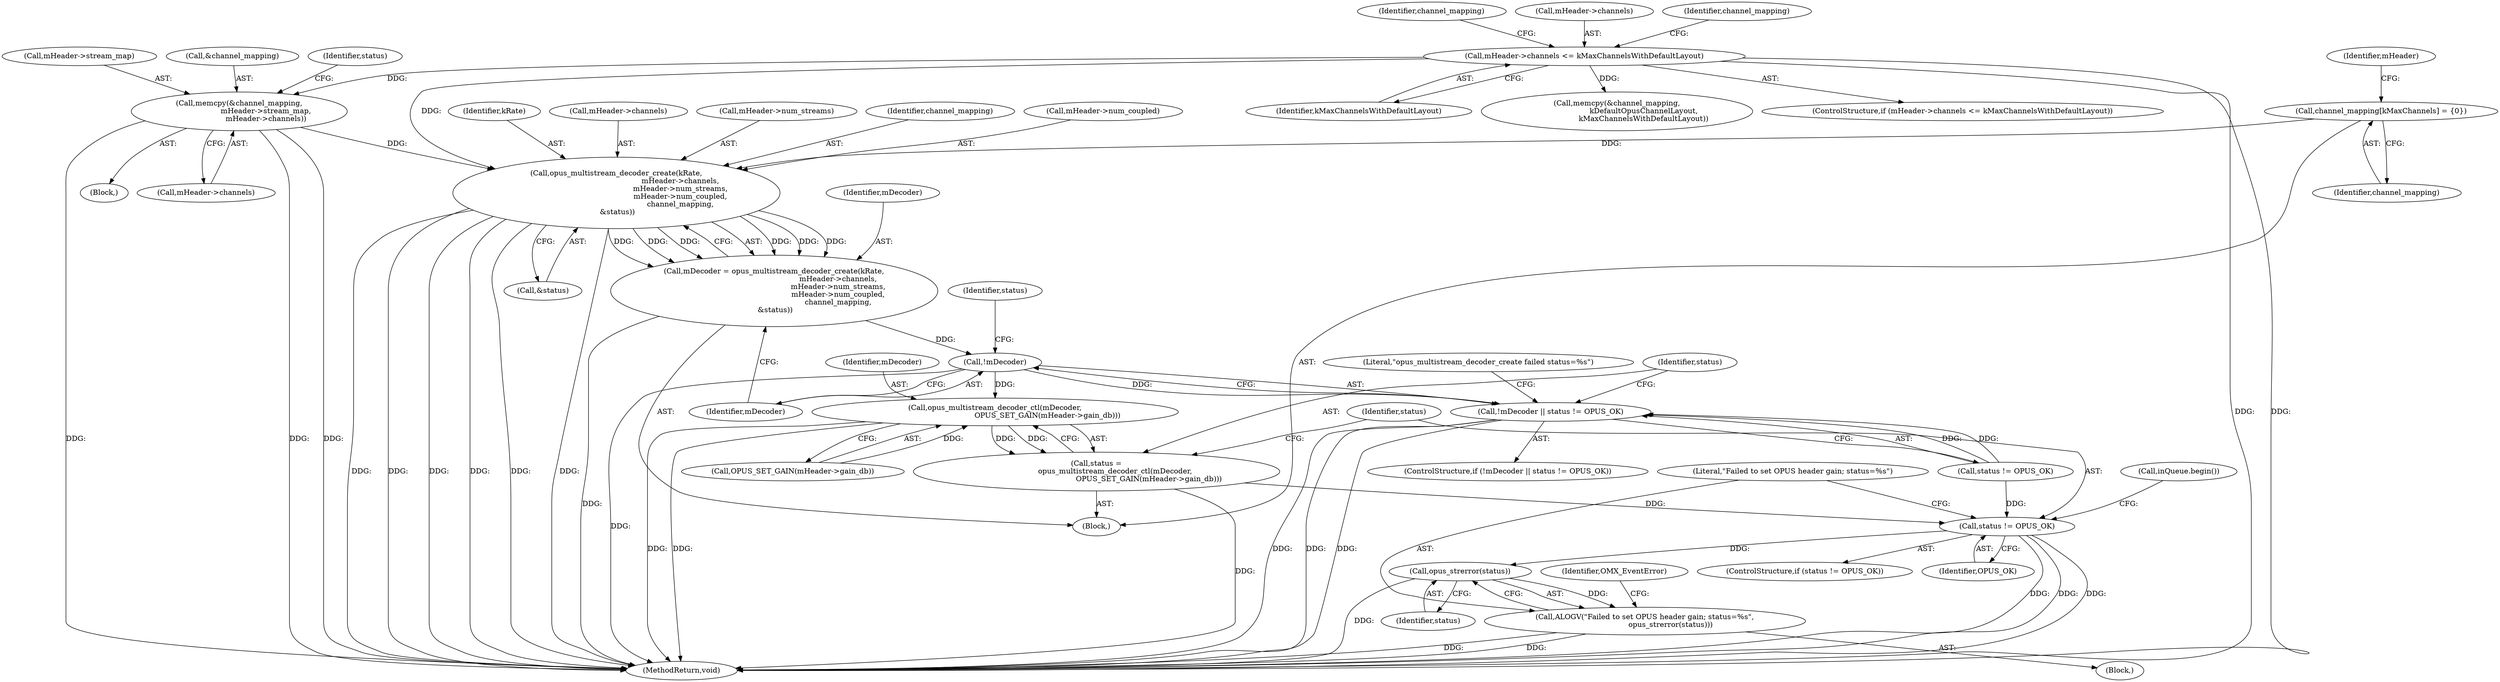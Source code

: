 digraph "0_Android_4e32001e4196f39ddd0b86686ae0231c8f5ed944@API" {
"1000221" [label="(Call,opus_multistream_decoder_create(kRate,\n                                                       mHeader->channels,\n                                                       mHeader->num_streams,\n                                                       mHeader->num_coupled,\n                                                       channel_mapping,\n &status))"];
"1000193" [label="(Call,mHeader->channels <= kMaxChannelsWithDefaultLayout)"];
"1000206" [label="(Call,memcpy(&channel_mapping,\n                       mHeader->stream_map,\n                       mHeader->channels))"];
"1000190" [label="(Call,channel_mapping[kMaxChannels] = {0})"];
"1000219" [label="(Call,mDecoder = opus_multistream_decoder_create(kRate,\n                                                       mHeader->channels,\n                                                       mHeader->num_streams,\n                                                       mHeader->num_coupled,\n                                                       channel_mapping,\n &status))"];
"1000237" [label="(Call,!mDecoder)"];
"1000236" [label="(Call,!mDecoder || status != OPUS_OK)"];
"1000255" [label="(Call,opus_multistream_decoder_ctl(mDecoder,\n                                             OPUS_SET_GAIN(mHeader->gain_db)))"];
"1000253" [label="(Call,status =\n                opus_multistream_decoder_ctl(mDecoder,\n                                             OPUS_SET_GAIN(mHeader->gain_db)))"];
"1000262" [label="(Call,status != OPUS_OK)"];
"1000268" [label="(Call,opus_strerror(status))"];
"1000266" [label="(Call,ALOGV(\"Failed to set OPUS header gain; status=%s\",\n                      opus_strerror(status)))"];
"1000217" [label="(Identifier,status)"];
"1000240" [label="(Identifier,status)"];
"1000268" [label="(Call,opus_strerror(status))"];
"1000219" [label="(Call,mDecoder = opus_multistream_decoder_create(kRate,\n                                                       mHeader->channels,\n                                                       mHeader->num_streams,\n                                                       mHeader->num_coupled,\n                                                       channel_mapping,\n &status))"];
"1000263" [label="(Identifier,status)"];
"1000197" [label="(Identifier,kMaxChannelsWithDefaultLayout)"];
"1000269" [label="(Identifier,status)"];
"1000261" [label="(ControlStructure,if (status != OPUS_OK))"];
"1000191" [label="(Identifier,channel_mapping)"];
"1000265" [label="(Block,)"];
"1000201" [label="(Identifier,channel_mapping)"];
"1000257" [label="(Call,OPUS_SET_GAIN(mHeader->gain_db))"];
"1000194" [label="(Call,mHeader->channels)"];
"1000199" [label="(Call,memcpy(&channel_mapping,\n                       kDefaultOpusChannelLayout,\n                       kMaxChannelsWithDefaultLayout))"];
"1000232" [label="(Identifier,channel_mapping)"];
"1000271" [label="(Identifier,OMX_EventError)"];
"1000266" [label="(Call,ALOGV(\"Failed to set OPUS header gain; status=%s\",\n                      opus_strerror(status)))"];
"1000209" [label="(Call,mHeader->stream_map)"];
"1000192" [label="(ControlStructure,if (mHeader->channels <= kMaxChannelsWithDefaultLayout))"];
"1000256" [label="(Identifier,mDecoder)"];
"1000229" [label="(Call,mHeader->num_coupled)"];
"1000296" [label="(Call,inQueue.begin())"];
"1000236" [label="(Call,!mDecoder || status != OPUS_OK)"];
"1000264" [label="(Identifier,OPUS_OK)"];
"1000254" [label="(Identifier,status)"];
"1000205" [label="(Block,)"];
"1000585" [label="(MethodReturn,void)"];
"1000206" [label="(Call,memcpy(&channel_mapping,\n                       mHeader->stream_map,\n                       mHeader->channels))"];
"1000159" [label="(Block,)"];
"1000262" [label="(Call,status != OPUS_OK)"];
"1000239" [label="(Call,status != OPUS_OK)"];
"1000190" [label="(Call,channel_mapping[kMaxChannels] = {0})"];
"1000195" [label="(Identifier,mHeader)"];
"1000222" [label="(Identifier,kRate)"];
"1000233" [label="(Call,&status)"];
"1000208" [label="(Identifier,channel_mapping)"];
"1000220" [label="(Identifier,mDecoder)"];
"1000238" [label="(Identifier,mDecoder)"];
"1000223" [label="(Call,mHeader->channels)"];
"1000193" [label="(Call,mHeader->channels <= kMaxChannelsWithDefaultLayout)"];
"1000212" [label="(Call,mHeader->channels)"];
"1000221" [label="(Call,opus_multistream_decoder_create(kRate,\n                                                       mHeader->channels,\n                                                       mHeader->num_streams,\n                                                       mHeader->num_coupled,\n                                                       channel_mapping,\n &status))"];
"1000253" [label="(Call,status =\n                opus_multistream_decoder_ctl(mDecoder,\n                                             OPUS_SET_GAIN(mHeader->gain_db)))"];
"1000207" [label="(Call,&channel_mapping)"];
"1000235" [label="(ControlStructure,if (!mDecoder || status != OPUS_OK))"];
"1000244" [label="(Literal,\"opus_multistream_decoder_create failed status=%s\")"];
"1000237" [label="(Call,!mDecoder)"];
"1000267" [label="(Literal,\"Failed to set OPUS header gain; status=%s\")"];
"1000226" [label="(Call,mHeader->num_streams)"];
"1000255" [label="(Call,opus_multistream_decoder_ctl(mDecoder,\n                                             OPUS_SET_GAIN(mHeader->gain_db)))"];
"1000221" -> "1000219"  [label="AST: "];
"1000221" -> "1000233"  [label="CFG: "];
"1000222" -> "1000221"  [label="AST: "];
"1000223" -> "1000221"  [label="AST: "];
"1000226" -> "1000221"  [label="AST: "];
"1000229" -> "1000221"  [label="AST: "];
"1000232" -> "1000221"  [label="AST: "];
"1000233" -> "1000221"  [label="AST: "];
"1000219" -> "1000221"  [label="CFG: "];
"1000221" -> "1000585"  [label="DDG: "];
"1000221" -> "1000585"  [label="DDG: "];
"1000221" -> "1000585"  [label="DDG: "];
"1000221" -> "1000585"  [label="DDG: "];
"1000221" -> "1000585"  [label="DDG: "];
"1000221" -> "1000585"  [label="DDG: "];
"1000221" -> "1000219"  [label="DDG: "];
"1000221" -> "1000219"  [label="DDG: "];
"1000221" -> "1000219"  [label="DDG: "];
"1000221" -> "1000219"  [label="DDG: "];
"1000221" -> "1000219"  [label="DDG: "];
"1000221" -> "1000219"  [label="DDG: "];
"1000193" -> "1000221"  [label="DDG: "];
"1000206" -> "1000221"  [label="DDG: "];
"1000190" -> "1000221"  [label="DDG: "];
"1000193" -> "1000192"  [label="AST: "];
"1000193" -> "1000197"  [label="CFG: "];
"1000194" -> "1000193"  [label="AST: "];
"1000197" -> "1000193"  [label="AST: "];
"1000201" -> "1000193"  [label="CFG: "];
"1000208" -> "1000193"  [label="CFG: "];
"1000193" -> "1000585"  [label="DDG: "];
"1000193" -> "1000585"  [label="DDG: "];
"1000193" -> "1000199"  [label="DDG: "];
"1000193" -> "1000206"  [label="DDG: "];
"1000206" -> "1000205"  [label="AST: "];
"1000206" -> "1000212"  [label="CFG: "];
"1000207" -> "1000206"  [label="AST: "];
"1000209" -> "1000206"  [label="AST: "];
"1000212" -> "1000206"  [label="AST: "];
"1000217" -> "1000206"  [label="CFG: "];
"1000206" -> "1000585"  [label="DDG: "];
"1000206" -> "1000585"  [label="DDG: "];
"1000206" -> "1000585"  [label="DDG: "];
"1000190" -> "1000159"  [label="AST: "];
"1000190" -> "1000191"  [label="CFG: "];
"1000191" -> "1000190"  [label="AST: "];
"1000195" -> "1000190"  [label="CFG: "];
"1000219" -> "1000159"  [label="AST: "];
"1000220" -> "1000219"  [label="AST: "];
"1000238" -> "1000219"  [label="CFG: "];
"1000219" -> "1000585"  [label="DDG: "];
"1000219" -> "1000237"  [label="DDG: "];
"1000237" -> "1000236"  [label="AST: "];
"1000237" -> "1000238"  [label="CFG: "];
"1000238" -> "1000237"  [label="AST: "];
"1000240" -> "1000237"  [label="CFG: "];
"1000236" -> "1000237"  [label="CFG: "];
"1000237" -> "1000585"  [label="DDG: "];
"1000237" -> "1000236"  [label="DDG: "];
"1000237" -> "1000255"  [label="DDG: "];
"1000236" -> "1000235"  [label="AST: "];
"1000236" -> "1000239"  [label="CFG: "];
"1000239" -> "1000236"  [label="AST: "];
"1000244" -> "1000236"  [label="CFG: "];
"1000254" -> "1000236"  [label="CFG: "];
"1000236" -> "1000585"  [label="DDG: "];
"1000236" -> "1000585"  [label="DDG: "];
"1000236" -> "1000585"  [label="DDG: "];
"1000239" -> "1000236"  [label="DDG: "];
"1000239" -> "1000236"  [label="DDG: "];
"1000255" -> "1000253"  [label="AST: "];
"1000255" -> "1000257"  [label="CFG: "];
"1000256" -> "1000255"  [label="AST: "];
"1000257" -> "1000255"  [label="AST: "];
"1000253" -> "1000255"  [label="CFG: "];
"1000255" -> "1000585"  [label="DDG: "];
"1000255" -> "1000585"  [label="DDG: "];
"1000255" -> "1000253"  [label="DDG: "];
"1000255" -> "1000253"  [label="DDG: "];
"1000257" -> "1000255"  [label="DDG: "];
"1000253" -> "1000159"  [label="AST: "];
"1000254" -> "1000253"  [label="AST: "];
"1000263" -> "1000253"  [label="CFG: "];
"1000253" -> "1000585"  [label="DDG: "];
"1000253" -> "1000262"  [label="DDG: "];
"1000262" -> "1000261"  [label="AST: "];
"1000262" -> "1000264"  [label="CFG: "];
"1000263" -> "1000262"  [label="AST: "];
"1000264" -> "1000262"  [label="AST: "];
"1000267" -> "1000262"  [label="CFG: "];
"1000296" -> "1000262"  [label="CFG: "];
"1000262" -> "1000585"  [label="DDG: "];
"1000262" -> "1000585"  [label="DDG: "];
"1000262" -> "1000585"  [label="DDG: "];
"1000239" -> "1000262"  [label="DDG: "];
"1000262" -> "1000268"  [label="DDG: "];
"1000268" -> "1000266"  [label="AST: "];
"1000268" -> "1000269"  [label="CFG: "];
"1000269" -> "1000268"  [label="AST: "];
"1000266" -> "1000268"  [label="CFG: "];
"1000268" -> "1000585"  [label="DDG: "];
"1000268" -> "1000266"  [label="DDG: "];
"1000266" -> "1000265"  [label="AST: "];
"1000267" -> "1000266"  [label="AST: "];
"1000271" -> "1000266"  [label="CFG: "];
"1000266" -> "1000585"  [label="DDG: "];
"1000266" -> "1000585"  [label="DDG: "];
}
